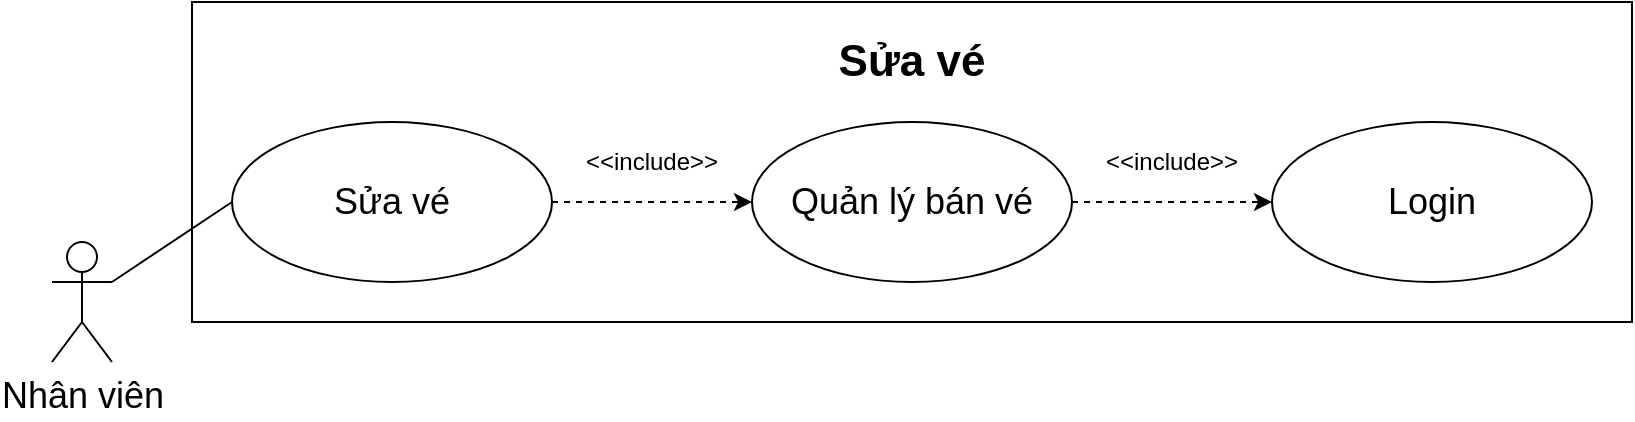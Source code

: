 <mxfile version="13.11.0" type="device"><diagram id="6z0qvBmRQPDclwqZbSUk" name="Page-1"><mxGraphModel dx="1038" dy="548" grid="1" gridSize="10" guides="1" tooltips="1" connect="1" arrows="1" fold="1" page="1" pageScale="1" pageWidth="827" pageHeight="1169" math="0" shadow="0"><root><mxCell id="0"/><mxCell id="1" parent="0"/><mxCell id="dJVdH7xX6Sx9FoLoTpvC-41" value="" style="rounded=0;whiteSpace=wrap;html=1;" vertex="1" parent="1"><mxGeometry x="100" y="60" width="720" height="160" as="geometry"/></mxCell><mxCell id="dJVdH7xX6Sx9FoLoTpvC-1" value="" style="ellipse;whiteSpace=wrap;html=1;" vertex="1" parent="1"><mxGeometry x="120" y="120" width="160" height="80" as="geometry"/></mxCell><mxCell id="dJVdH7xX6Sx9FoLoTpvC-2" value="&lt;font style=&quot;font-size: 18px&quot;&gt;Nhân viên&lt;/font&gt;" style="shape=umlActor;verticalLabelPosition=bottom;verticalAlign=top;html=1;outlineConnect=0;" vertex="1" parent="1"><mxGeometry x="30" y="180" width="30" height="60" as="geometry"/></mxCell><mxCell id="dJVdH7xX6Sx9FoLoTpvC-3" value="" style="ellipse;whiteSpace=wrap;html=1;" vertex="1" parent="1"><mxGeometry x="380" y="120" width="160" height="80" as="geometry"/></mxCell><mxCell id="dJVdH7xX6Sx9FoLoTpvC-9" value="&lt;b&gt;&lt;font style=&quot;font-size: 22px&quot;&gt;Sửa vé&lt;/font&gt;&lt;/b&gt;" style="text;html=1;strokeColor=none;fillColor=none;align=center;verticalAlign=middle;whiteSpace=wrap;rounded=0;" vertex="1" parent="1"><mxGeometry x="382" y="80" width="156" height="20" as="geometry"/></mxCell><mxCell id="dJVdH7xX6Sx9FoLoTpvC-10" value="" style="ellipse;whiteSpace=wrap;html=1;" vertex="1" parent="1"><mxGeometry x="640" y="120" width="160" height="80" as="geometry"/></mxCell><mxCell id="dJVdH7xX6Sx9FoLoTpvC-11" value="&lt;font style=&quot;font-size: 18px&quot;&gt;Sửa vé&lt;/font&gt;" style="text;html=1;strokeColor=none;fillColor=none;align=center;verticalAlign=middle;whiteSpace=wrap;rounded=0;" vertex="1" parent="1"><mxGeometry x="145" y="150" width="110" height="20" as="geometry"/></mxCell><mxCell id="dJVdH7xX6Sx9FoLoTpvC-12" value="&lt;span style=&quot;font-size: 18px&quot;&gt;Quản lý bán vé&lt;/span&gt;" style="text;html=1;strokeColor=none;fillColor=none;align=center;verticalAlign=middle;whiteSpace=wrap;rounded=0;" vertex="1" parent="1"><mxGeometry x="390" y="150" width="140" height="20" as="geometry"/></mxCell><mxCell id="dJVdH7xX6Sx9FoLoTpvC-13" value="&lt;font style=&quot;font-size: 18px&quot;&gt;Login&lt;/font&gt;" style="text;html=1;strokeColor=none;fillColor=none;align=center;verticalAlign=middle;whiteSpace=wrap;rounded=0;" vertex="1" parent="1"><mxGeometry x="665" y="150" width="110" height="20" as="geometry"/></mxCell><mxCell id="dJVdH7xX6Sx9FoLoTpvC-26" value="" style="endArrow=classic;html=1;dashed=1;entryX=0;entryY=0.5;entryDx=0;entryDy=0;exitX=1;exitY=0.5;exitDx=0;exitDy=0;" edge="1" parent="1" source="dJVdH7xX6Sx9FoLoTpvC-3" target="dJVdH7xX6Sx9FoLoTpvC-10"><mxGeometry width="50" height="50" relative="1" as="geometry"><mxPoint x="190" y="130" as="sourcePoint"/><mxPoint x="323.431" y="-21.716" as="targetPoint"/></mxGeometry></mxCell><mxCell id="dJVdH7xX6Sx9FoLoTpvC-30" value="" style="endArrow=classic;html=1;dashed=1;entryX=0;entryY=0.5;entryDx=0;entryDy=0;exitX=1;exitY=0.5;exitDx=0;exitDy=0;" edge="1" parent="1" source="dJVdH7xX6Sx9FoLoTpvC-1" target="dJVdH7xX6Sx9FoLoTpvC-3"><mxGeometry width="50" height="50" relative="1" as="geometry"><mxPoint x="260" y="200" as="sourcePoint"/><mxPoint x="393.431" y="48.284" as="targetPoint"/></mxGeometry></mxCell><mxCell id="dJVdH7xX6Sx9FoLoTpvC-32" value="&amp;lt;&amp;lt;include&amp;gt;&amp;gt;" style="text;html=1;strokeColor=none;fillColor=none;align=center;verticalAlign=middle;whiteSpace=wrap;rounded=0;" vertex="1" parent="1"><mxGeometry x="310" y="130" width="40" height="20" as="geometry"/></mxCell><mxCell id="dJVdH7xX6Sx9FoLoTpvC-42" value="" style="endArrow=none;html=1;exitX=1;exitY=0.333;exitDx=0;exitDy=0;exitPerimeter=0;entryX=0;entryY=0.5;entryDx=0;entryDy=0;" edge="1" parent="1" source="dJVdH7xX6Sx9FoLoTpvC-2" target="dJVdH7xX6Sx9FoLoTpvC-1"><mxGeometry width="50" height="50" relative="1" as="geometry"><mxPoint x="390" y="350" as="sourcePoint"/><mxPoint x="150" y="390" as="targetPoint"/></mxGeometry></mxCell><mxCell id="dJVdH7xX6Sx9FoLoTpvC-43" value="&amp;lt;&amp;lt;include&amp;gt;&amp;gt;" style="text;html=1;strokeColor=none;fillColor=none;align=center;verticalAlign=middle;whiteSpace=wrap;rounded=0;" vertex="1" parent="1"><mxGeometry x="570" y="130" width="40" height="20" as="geometry"/></mxCell></root></mxGraphModel></diagram></mxfile>